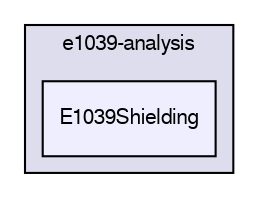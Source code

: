 digraph "/dev/shm/kenichi/update-e1039-doc/e1039-analysis/E1039Shielding" {
  bgcolor=transparent;
  compound=true
  node [ fontsize="10", fontname="FreeSans"];
  edge [ labelfontsize="10", labelfontname="FreeSans"];
  subgraph clusterdir_99844dfacebbb87e315d9ca28a232aeb {
    graph [ bgcolor="#ddddee", pencolor="black", label="e1039-analysis" fontname="FreeSans", fontsize="10", URL="dir_99844dfacebbb87e315d9ca28a232aeb.html"]
  dir_2c6df37ae4b5d6200fa4b89ed2ee412f [shape=box, label="E1039Shielding", style="filled", fillcolor="#eeeeff", pencolor="black", URL="dir_2c6df37ae4b5d6200fa4b89ed2ee412f.html"];
  }
}
